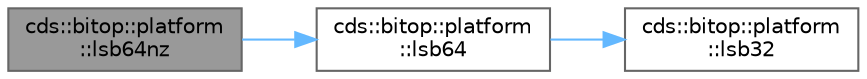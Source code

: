digraph "cds::bitop::platform::lsb64nz"
{
 // LATEX_PDF_SIZE
  bgcolor="transparent";
  edge [fontname=Helvetica,fontsize=10,labelfontname=Helvetica,labelfontsize=10];
  node [fontname=Helvetica,fontsize=10,shape=box,height=0.2,width=0.4];
  rankdir="LR";
  Node1 [id="Node000001",label="cds::bitop::platform\l::lsb64nz",height=0.2,width=0.4,color="gray40", fillcolor="grey60", style="filled", fontcolor="black",tooltip=" "];
  Node1 -> Node2 [id="edge1_Node000001_Node000002",color="steelblue1",style="solid",tooltip=" "];
  Node2 [id="Node000002",label="cds::bitop::platform\l::lsb64",height=0.2,width=0.4,color="grey40", fillcolor="white", style="filled",URL="$namespacecds_1_1bitop_1_1platform.html#a27204ee361ddad5e7543b9bb015042ed",tooltip=" "];
  Node2 -> Node3 [id="edge2_Node000002_Node000003",color="steelblue1",style="solid",tooltip=" "];
  Node3 [id="Node000003",label="cds::bitop::platform\l::lsb32",height=0.2,width=0.4,color="grey40", fillcolor="white", style="filled",URL="$namespacecds_1_1bitop_1_1platform.html#a5352a14c5da83364b0942d70298ba9c5",tooltip=" "];
}
